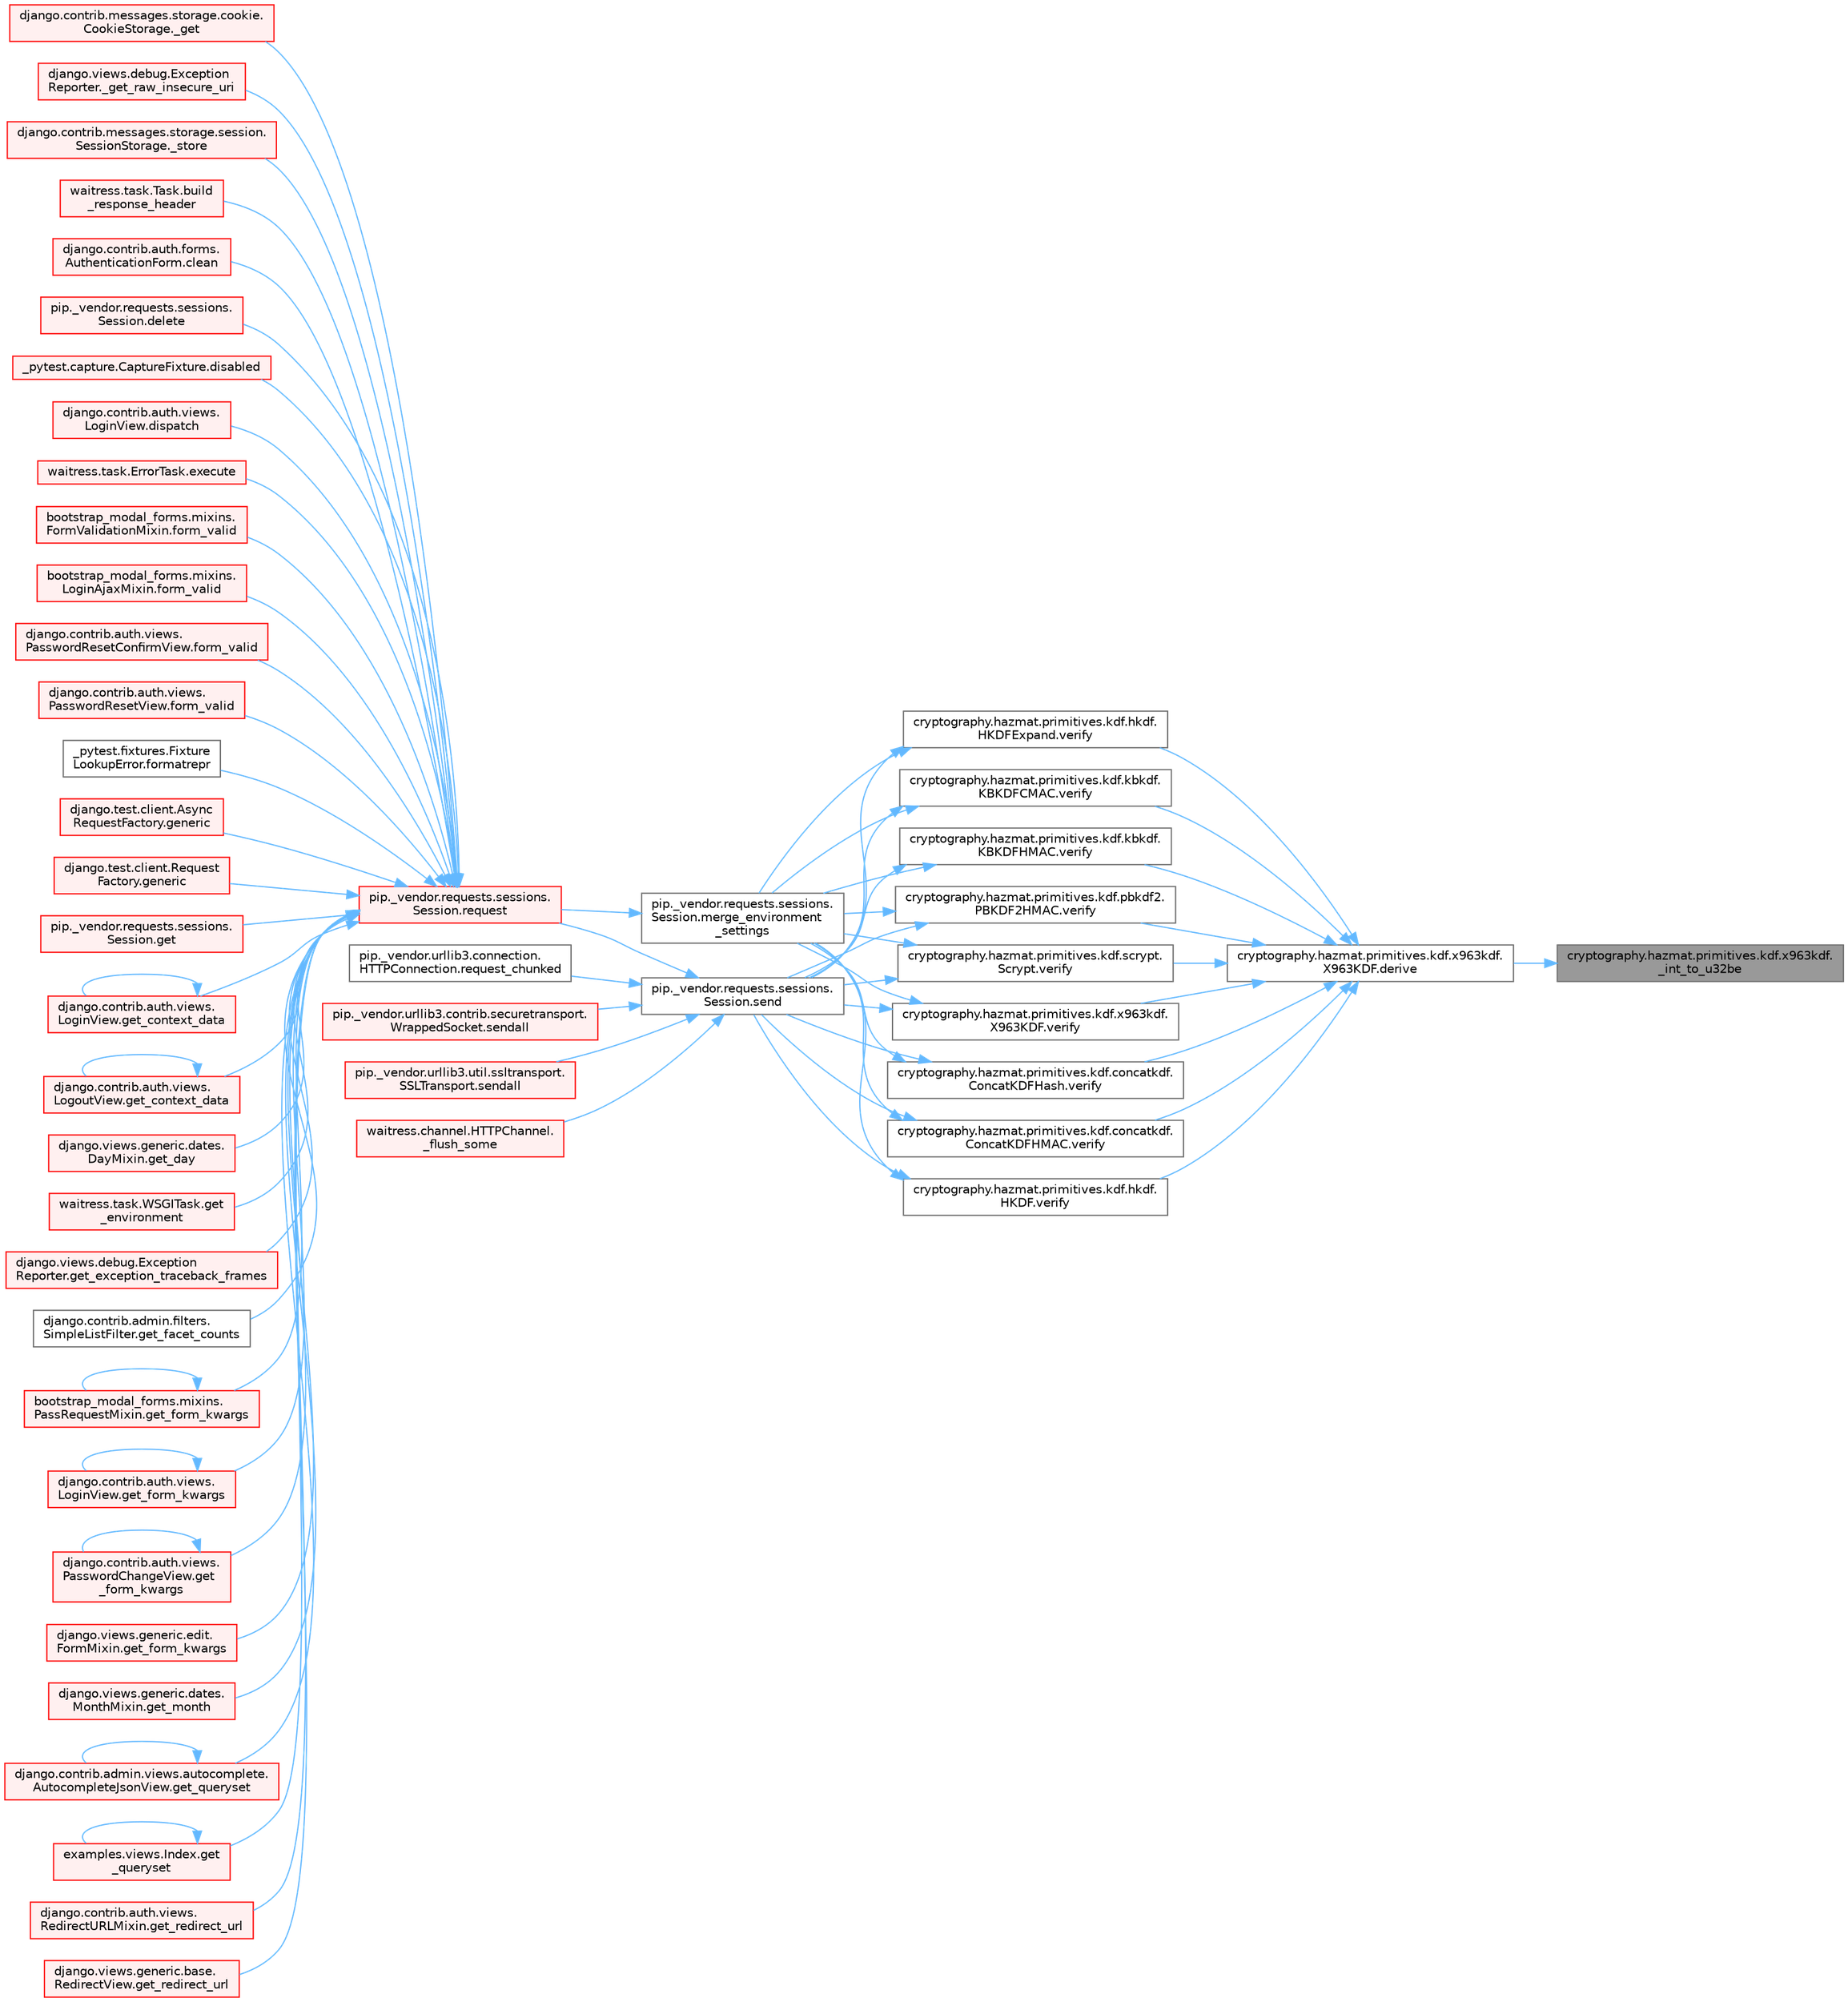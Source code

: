 digraph "cryptography.hazmat.primitives.kdf.x963kdf._int_to_u32be"
{
 // LATEX_PDF_SIZE
  bgcolor="transparent";
  edge [fontname=Helvetica,fontsize=10,labelfontname=Helvetica,labelfontsize=10];
  node [fontname=Helvetica,fontsize=10,shape=box,height=0.2,width=0.4];
  rankdir="RL";
  Node1 [id="Node000001",label="cryptography.hazmat.primitives.kdf.x963kdf.\l_int_to_u32be",height=0.2,width=0.4,color="gray40", fillcolor="grey60", style="filled", fontcolor="black",tooltip=" "];
  Node1 -> Node2 [id="edge1_Node000001_Node000002",dir="back",color="steelblue1",style="solid",tooltip=" "];
  Node2 [id="Node000002",label="cryptography.hazmat.primitives.kdf.x963kdf.\lX963KDF.derive",height=0.2,width=0.4,color="grey40", fillcolor="white", style="filled",URL="$classcryptography_1_1hazmat_1_1primitives_1_1kdf_1_1x963kdf_1_1_x963_k_d_f.html#a92818b511af85ebc1c347a4a4fa2b3ed",tooltip=" "];
  Node2 -> Node3 [id="edge2_Node000002_Node000003",dir="back",color="steelblue1",style="solid",tooltip=" "];
  Node3 [id="Node000003",label="cryptography.hazmat.primitives.kdf.concatkdf.\lConcatKDFHash.verify",height=0.2,width=0.4,color="grey40", fillcolor="white", style="filled",URL="$classcryptography_1_1hazmat_1_1primitives_1_1kdf_1_1concatkdf_1_1_concat_k_d_f_hash.html#a872e664133e0cc33672c6fa5929f0bf8",tooltip=" "];
  Node3 -> Node4 [id="edge3_Node000003_Node000004",dir="back",color="steelblue1",style="solid",tooltip=" "];
  Node4 [id="Node000004",label="pip._vendor.requests.sessions.\lSession.merge_environment\l_settings",height=0.2,width=0.4,color="grey40", fillcolor="white", style="filled",URL="$classpip_1_1__vendor_1_1requests_1_1sessions_1_1_session.html#a1bbc07ae0fd8434a0ae651e3eb482be0",tooltip=" "];
  Node4 -> Node5 [id="edge4_Node000004_Node000005",dir="back",color="steelblue1",style="solid",tooltip=" "];
  Node5 [id="Node000005",label="pip._vendor.requests.sessions.\lSession.request",height=0.2,width=0.4,color="red", fillcolor="#FFF0F0", style="filled",URL="$classpip_1_1__vendor_1_1requests_1_1sessions_1_1_session.html#a3dddfa16e93faa1a1a553936d913482b",tooltip=" "];
  Node5 -> Node6 [id="edge5_Node000005_Node000006",dir="back",color="steelblue1",style="solid",tooltip=" "];
  Node6 [id="Node000006",label="django.contrib.messages.storage.cookie.\lCookieStorage._get",height=0.2,width=0.4,color="red", fillcolor="#FFF0F0", style="filled",URL="$classdjango_1_1contrib_1_1messages_1_1storage_1_1cookie_1_1_cookie_storage.html#a39d084f6072109675c9ef06c047174e8",tooltip=" "];
  Node5 -> Node126 [id="edge6_Node000005_Node000126",dir="back",color="steelblue1",style="solid",tooltip=" "];
  Node126 [id="Node000126",label="django.views.debug.Exception\lReporter._get_raw_insecure_uri",height=0.2,width=0.4,color="red", fillcolor="#FFF0F0", style="filled",URL="$classdjango_1_1views_1_1debug_1_1_exception_reporter.html#a7a7120cc6b92c3e1a0b855e351c30f42",tooltip=" "];
  Node5 -> Node130 [id="edge7_Node000005_Node000130",dir="back",color="steelblue1",style="solid",tooltip=" "];
  Node130 [id="Node000130",label="django.contrib.messages.storage.session.\lSessionStorage._store",height=0.2,width=0.4,color="red", fillcolor="#FFF0F0", style="filled",URL="$classdjango_1_1contrib_1_1messages_1_1storage_1_1session_1_1_session_storage.html#a371ed03facbc7ae28602ede4c99950d0",tooltip=" "];
  Node5 -> Node2449 [id="edge8_Node000005_Node002449",dir="back",color="steelblue1",style="solid",tooltip=" "];
  Node2449 [id="Node002449",label="waitress.task.Task.build\l_response_header",height=0.2,width=0.4,color="red", fillcolor="#FFF0F0", style="filled",URL="$classwaitress_1_1task_1_1_task.html#a4f20433be6bea4c797bfeb62408b997e",tooltip=" "];
  Node5 -> Node3062 [id="edge9_Node000005_Node003062",dir="back",color="steelblue1",style="solid",tooltip=" "];
  Node3062 [id="Node003062",label="django.contrib.auth.forms.\lAuthenticationForm.clean",height=0.2,width=0.4,color="red", fillcolor="#FFF0F0", style="filled",URL="$classdjango_1_1contrib_1_1auth_1_1forms_1_1_authentication_form.html#a92d28be6696caa8d1b7068eefe81793a",tooltip=" "];
  Node5 -> Node3063 [id="edge10_Node000005_Node003063",dir="back",color="steelblue1",style="solid",tooltip=" "];
  Node3063 [id="Node003063",label="pip._vendor.requests.sessions.\lSession.delete",height=0.2,width=0.4,color="red", fillcolor="#FFF0F0", style="filled",URL="$classpip_1_1__vendor_1_1requests_1_1sessions_1_1_session.html#abb6cd6b39dde48648dc875227e2e258e",tooltip=" "];
  Node5 -> Node3064 [id="edge11_Node000005_Node003064",dir="back",color="steelblue1",style="solid",tooltip=" "];
  Node3064 [id="Node003064",label="_pytest.capture.CaptureFixture.disabled",height=0.2,width=0.4,color="red", fillcolor="#FFF0F0", style="filled",URL="$class__pytest_1_1capture_1_1_capture_fixture.html#a3dda4f7495bd8fb93f4bd7dad2855d7f",tooltip=" "];
  Node5 -> Node2215 [id="edge12_Node000005_Node002215",dir="back",color="steelblue1",style="solid",tooltip=" "];
  Node2215 [id="Node002215",label="django.contrib.auth.views.\lLoginView.dispatch",height=0.2,width=0.4,color="red", fillcolor="#FFF0F0", style="filled",URL="$classdjango_1_1contrib_1_1auth_1_1views_1_1_login_view.html#a69a0b11a6598453586c755b32dfc02c3",tooltip=" "];
  Node5 -> Node3069 [id="edge13_Node000005_Node003069",dir="back",color="steelblue1",style="solid",tooltip=" "];
  Node3069 [id="Node003069",label="waitress.task.ErrorTask.execute",height=0.2,width=0.4,color="red", fillcolor="#FFF0F0", style="filled",URL="$classwaitress_1_1task_1_1_error_task.html#ad5c6d14c13ba3d33e82b1b138e634bb0",tooltip=" "];
  Node5 -> Node3070 [id="edge14_Node000005_Node003070",dir="back",color="steelblue1",style="solid",tooltip=" "];
  Node3070 [id="Node003070",label="bootstrap_modal_forms.mixins.\lFormValidationMixin.form_valid",height=0.2,width=0.4,color="red", fillcolor="#FFF0F0", style="filled",URL="$classbootstrap__modal__forms_1_1mixins_1_1_form_validation_mixin.html#a415bfd631a922d1368281b015e04ba4c",tooltip=" "];
  Node5 -> Node3071 [id="edge15_Node000005_Node003071",dir="back",color="steelblue1",style="solid",tooltip=" "];
  Node3071 [id="Node003071",label="bootstrap_modal_forms.mixins.\lLoginAjaxMixin.form_valid",height=0.2,width=0.4,color="red", fillcolor="#FFF0F0", style="filled",URL="$classbootstrap__modal__forms_1_1mixins_1_1_login_ajax_mixin.html#a1cba170b69b7fd25ca43d399c808725e",tooltip=" "];
  Node5 -> Node3072 [id="edge16_Node000005_Node003072",dir="back",color="steelblue1",style="solid",tooltip=" "];
  Node3072 [id="Node003072",label="django.contrib.auth.views.\lPasswordResetConfirmView.form_valid",height=0.2,width=0.4,color="red", fillcolor="#FFF0F0", style="filled",URL="$classdjango_1_1contrib_1_1auth_1_1views_1_1_password_reset_confirm_view.html#a6da228b477be1871236a83c005301b3c",tooltip=" "];
  Node5 -> Node3073 [id="edge17_Node000005_Node003073",dir="back",color="steelblue1",style="solid",tooltip=" "];
  Node3073 [id="Node003073",label="django.contrib.auth.views.\lPasswordResetView.form_valid",height=0.2,width=0.4,color="red", fillcolor="#FFF0F0", style="filled",URL="$classdjango_1_1contrib_1_1auth_1_1views_1_1_password_reset_view.html#a1beeb7e6b51b528c0c10b3a74c0d51e3",tooltip=" "];
  Node5 -> Node3074 [id="edge18_Node000005_Node003074",dir="back",color="steelblue1",style="solid",tooltip=" "];
  Node3074 [id="Node003074",label="_pytest.fixtures.Fixture\lLookupError.formatrepr",height=0.2,width=0.4,color="grey40", fillcolor="white", style="filled",URL="$class__pytest_1_1fixtures_1_1_fixture_lookup_error.html#a22b5af6283420cffbeff550a445d243a",tooltip=" "];
  Node5 -> Node3075 [id="edge19_Node000005_Node003075",dir="back",color="steelblue1",style="solid",tooltip=" "];
  Node3075 [id="Node003075",label="django.test.client.Async\lRequestFactory.generic",height=0.2,width=0.4,color="red", fillcolor="#FFF0F0", style="filled",URL="$classdjango_1_1test_1_1client_1_1_async_request_factory.html#a470d6888694e77c09bd7d8bf6d588233",tooltip=" "];
  Node5 -> Node3088 [id="edge20_Node000005_Node003088",dir="back",color="steelblue1",style="solid",tooltip=" "];
  Node3088 [id="Node003088",label="django.test.client.Request\lFactory.generic",height=0.2,width=0.4,color="red", fillcolor="#FFF0F0", style="filled",URL="$classdjango_1_1test_1_1client_1_1_request_factory.html#a24740fe264de91d8c4c1205c9172206d",tooltip=" "];
  Node5 -> Node3089 [id="edge21_Node000005_Node003089",dir="back",color="steelblue1",style="solid",tooltip=" "];
  Node3089 [id="Node003089",label="pip._vendor.requests.sessions.\lSession.get",height=0.2,width=0.4,color="red", fillcolor="#FFF0F0", style="filled",URL="$classpip_1_1__vendor_1_1requests_1_1sessions_1_1_session.html#ad86dcc9de47cd87bf70ecf0f2c537e53",tooltip=" "];
  Node5 -> Node3090 [id="edge22_Node000005_Node003090",dir="back",color="steelblue1",style="solid",tooltip=" "];
  Node3090 [id="Node003090",label="django.contrib.auth.views.\lLoginView.get_context_data",height=0.2,width=0.4,color="red", fillcolor="#FFF0F0", style="filled",URL="$classdjango_1_1contrib_1_1auth_1_1views_1_1_login_view.html#a5acd74035066c40850101f1d9643e328",tooltip=" "];
  Node3090 -> Node3090 [id="edge23_Node003090_Node003090",dir="back",color="steelblue1",style="solid",tooltip=" "];
  Node5 -> Node3091 [id="edge24_Node000005_Node003091",dir="back",color="steelblue1",style="solid",tooltip=" "];
  Node3091 [id="Node003091",label="django.contrib.auth.views.\lLogoutView.get_context_data",height=0.2,width=0.4,color="red", fillcolor="#FFF0F0", style="filled",URL="$classdjango_1_1contrib_1_1auth_1_1views_1_1_logout_view.html#afab0ac15cb452acb486a3f7b9747e43b",tooltip=" "];
  Node3091 -> Node3091 [id="edge25_Node003091_Node003091",dir="back",color="steelblue1",style="solid",tooltip=" "];
  Node5 -> Node3092 [id="edge26_Node000005_Node003092",dir="back",color="steelblue1",style="solid",tooltip=" "];
  Node3092 [id="Node003092",label="django.views.generic.dates.\lDayMixin.get_day",height=0.2,width=0.4,color="red", fillcolor="#FFF0F0", style="filled",URL="$classdjango_1_1views_1_1generic_1_1dates_1_1_day_mixin.html#a410db285b705518118df478a63fc572a",tooltip=" "];
  Node5 -> Node3093 [id="edge27_Node000005_Node003093",dir="back",color="steelblue1",style="solid",tooltip=" "];
  Node3093 [id="Node003093",label="waitress.task.WSGITask.get\l_environment",height=0.2,width=0.4,color="red", fillcolor="#FFF0F0", style="filled",URL="$classwaitress_1_1task_1_1_w_s_g_i_task.html#a9a1b4b87c8f7bee8209018ee7c743c26",tooltip=" "];
  Node5 -> Node2607 [id="edge28_Node000005_Node002607",dir="back",color="steelblue1",style="solid",tooltip=" "];
  Node2607 [id="Node002607",label="django.views.debug.Exception\lReporter.get_exception_traceback_frames",height=0.2,width=0.4,color="red", fillcolor="#FFF0F0", style="filled",URL="$classdjango_1_1views_1_1debug_1_1_exception_reporter.html#a326b08b3941038a5504f8e0a846bae68",tooltip=" "];
  Node5 -> Node3095 [id="edge29_Node000005_Node003095",dir="back",color="steelblue1",style="solid",tooltip=" "];
  Node3095 [id="Node003095",label="django.contrib.admin.filters.\lSimpleListFilter.get_facet_counts",height=0.2,width=0.4,color="grey40", fillcolor="white", style="filled",URL="$classdjango_1_1contrib_1_1admin_1_1filters_1_1_simple_list_filter.html#a97fd984f5668670f0887f81c30f9fda7",tooltip=" "];
  Node5 -> Node3096 [id="edge30_Node000005_Node003096",dir="back",color="steelblue1",style="solid",tooltip=" "];
  Node3096 [id="Node003096",label="bootstrap_modal_forms.mixins.\lPassRequestMixin.get_form_kwargs",height=0.2,width=0.4,color="red", fillcolor="#FFF0F0", style="filled",URL="$classbootstrap__modal__forms_1_1mixins_1_1_pass_request_mixin.html#ad4ae849823f332bb1016a8508cb34ee3",tooltip=" "];
  Node3096 -> Node3096 [id="edge31_Node003096_Node003096",dir="back",color="steelblue1",style="solid",tooltip=" "];
  Node5 -> Node3097 [id="edge32_Node000005_Node003097",dir="back",color="steelblue1",style="solid",tooltip=" "];
  Node3097 [id="Node003097",label="django.contrib.auth.views.\lLoginView.get_form_kwargs",height=0.2,width=0.4,color="red", fillcolor="#FFF0F0", style="filled",URL="$classdjango_1_1contrib_1_1auth_1_1views_1_1_login_view.html#a2eba98b8c16c8a98348679ea2c921d25",tooltip=" "];
  Node3097 -> Node3097 [id="edge33_Node003097_Node003097",dir="back",color="steelblue1",style="solid",tooltip=" "];
  Node5 -> Node3098 [id="edge34_Node000005_Node003098",dir="back",color="steelblue1",style="solid",tooltip=" "];
  Node3098 [id="Node003098",label="django.contrib.auth.views.\lPasswordChangeView.get\l_form_kwargs",height=0.2,width=0.4,color="red", fillcolor="#FFF0F0", style="filled",URL="$classdjango_1_1contrib_1_1auth_1_1views_1_1_password_change_view.html#a553cf3e37e5a2c05db774e580cbcc038",tooltip=" "];
  Node3098 -> Node3098 [id="edge35_Node003098_Node003098",dir="back",color="steelblue1",style="solid",tooltip=" "];
  Node5 -> Node1854 [id="edge36_Node000005_Node001854",dir="back",color="steelblue1",style="solid",tooltip=" "];
  Node1854 [id="Node001854",label="django.views.generic.edit.\lFormMixin.get_form_kwargs",height=0.2,width=0.4,color="red", fillcolor="#FFF0F0", style="filled",URL="$classdjango_1_1views_1_1generic_1_1edit_1_1_form_mixin.html#a7e8c141b6c4efa8727e7f06322969249",tooltip=" "];
  Node5 -> Node3099 [id="edge37_Node000005_Node003099",dir="back",color="steelblue1",style="solid",tooltip=" "];
  Node3099 [id="Node003099",label="django.views.generic.dates.\lMonthMixin.get_month",height=0.2,width=0.4,color="red", fillcolor="#FFF0F0", style="filled",URL="$classdjango_1_1views_1_1generic_1_1dates_1_1_month_mixin.html#add54a3d80358c6e643ac264d97d4f2a7",tooltip=" "];
  Node5 -> Node3100 [id="edge38_Node000005_Node003100",dir="back",color="steelblue1",style="solid",tooltip=" "];
  Node3100 [id="Node003100",label="django.contrib.admin.views.autocomplete.\lAutocompleteJsonView.get_queryset",height=0.2,width=0.4,color="red", fillcolor="#FFF0F0", style="filled",URL="$classdjango_1_1contrib_1_1admin_1_1views_1_1autocomplete_1_1_autocomplete_json_view.html#a6eb5abbd3b2e8b252a4ce9ca2680f3d3",tooltip=" "];
  Node3100 -> Node3100 [id="edge39_Node003100_Node003100",dir="back",color="steelblue1",style="solid",tooltip=" "];
  Node5 -> Node3101 [id="edge40_Node000005_Node003101",dir="back",color="steelblue1",style="solid",tooltip=" "];
  Node3101 [id="Node003101",label="examples.views.Index.get\l_queryset",height=0.2,width=0.4,color="red", fillcolor="#FFF0F0", style="filled",URL="$classexamples_1_1views_1_1_index.html#a288026bb9059b37dca786922296dfcd3",tooltip=" "];
  Node3101 -> Node3101 [id="edge41_Node003101_Node003101",dir="back",color="steelblue1",style="solid",tooltip=" "];
  Node5 -> Node3102 [id="edge42_Node000005_Node003102",dir="back",color="steelblue1",style="solid",tooltip=" "];
  Node3102 [id="Node003102",label="django.contrib.auth.views.\lRedirectURLMixin.get_redirect_url",height=0.2,width=0.4,color="red", fillcolor="#FFF0F0", style="filled",URL="$classdjango_1_1contrib_1_1auth_1_1views_1_1_redirect_u_r_l_mixin.html#a5598a164f9f21e7329630fad5e5c4c77",tooltip=" "];
  Node5 -> Node2212 [id="edge43_Node000005_Node002212",dir="back",color="steelblue1",style="solid",tooltip=" "];
  Node2212 [id="Node002212",label="django.views.generic.base.\lRedirectView.get_redirect_url",height=0.2,width=0.4,color="red", fillcolor="#FFF0F0", style="filled",URL="$classdjango_1_1views_1_1generic_1_1base_1_1_redirect_view.html#a04d6cdb2db124920ca88c0c2bed8b1af",tooltip=" "];
  Node3 -> Node1767 [id="edge44_Node000003_Node001767",dir="back",color="steelblue1",style="solid",tooltip=" "];
  Node1767 [id="Node001767",label="pip._vendor.requests.sessions.\lSession.send",height=0.2,width=0.4,color="grey40", fillcolor="white", style="filled",URL="$classpip_1_1__vendor_1_1requests_1_1sessions_1_1_session.html#ac53877008b8d3c6901be36033885124c",tooltip=" "];
  Node1767 -> Node93 [id="edge45_Node001767_Node000093",dir="back",color="steelblue1",style="solid",tooltip=" "];
  Node93 [id="Node000093",label="waitress.channel.HTTPChannel.\l_flush_some",height=0.2,width=0.4,color="red", fillcolor="#FFF0F0", style="filled",URL="$classwaitress_1_1channel_1_1_h_t_t_p_channel.html#af4abc69cb0ebdecacfe3e79bda37a43f",tooltip=" "];
  Node1767 -> Node5 [id="edge46_Node001767_Node000005",dir="back",color="steelblue1",style="solid",tooltip=" "];
  Node1767 -> Node100 [id="edge47_Node001767_Node000100",dir="back",color="steelblue1",style="solid",tooltip=" "];
  Node100 [id="Node000100",label="pip._vendor.urllib3.connection.\lHTTPConnection.request_chunked",height=0.2,width=0.4,color="grey40", fillcolor="white", style="filled",URL="$classpip_1_1__vendor_1_1urllib3_1_1connection_1_1_h_t_t_p_connection.html#a9af6f422554c315fcde06d65e97becfc",tooltip=" "];
  Node1767 -> Node101 [id="edge48_Node001767_Node000101",dir="back",color="steelblue1",style="solid",tooltip=" "];
  Node101 [id="Node000101",label="pip._vendor.urllib3.contrib.securetransport.\lWrappedSocket.sendall",height=0.2,width=0.4,color="red", fillcolor="#FFF0F0", style="filled",URL="$classpip_1_1__vendor_1_1urllib3_1_1contrib_1_1securetransport_1_1_wrapped_socket.html#a67b9b212d8bdb9f37e14c33d3c28ce8e",tooltip=" "];
  Node1767 -> Node102 [id="edge49_Node001767_Node000102",dir="back",color="steelblue1",style="solid",tooltip=" "];
  Node102 [id="Node000102",label="pip._vendor.urllib3.util.ssltransport.\lSSLTransport.sendall",height=0.2,width=0.4,color="red", fillcolor="#FFF0F0", style="filled",URL="$classpip_1_1__vendor_1_1urllib3_1_1util_1_1ssltransport_1_1_s_s_l_transport.html#a6127132ecea729b7d77e99c6c6eac732",tooltip=" "];
  Node2 -> Node3170 [id="edge50_Node000002_Node003170",dir="back",color="steelblue1",style="solid",tooltip=" "];
  Node3170 [id="Node003170",label="cryptography.hazmat.primitives.kdf.concatkdf.\lConcatKDFHMAC.verify",height=0.2,width=0.4,color="grey40", fillcolor="white", style="filled",URL="$classcryptography_1_1hazmat_1_1primitives_1_1kdf_1_1concatkdf_1_1_concat_k_d_f_h_m_a_c.html#aa6a81903e1b96874301933bc996c78bd",tooltip=" "];
  Node3170 -> Node4 [id="edge51_Node003170_Node000004",dir="back",color="steelblue1",style="solid",tooltip=" "];
  Node3170 -> Node1767 [id="edge52_Node003170_Node001767",dir="back",color="steelblue1",style="solid",tooltip=" "];
  Node2 -> Node3171 [id="edge53_Node000002_Node003171",dir="back",color="steelblue1",style="solid",tooltip=" "];
  Node3171 [id="Node003171",label="cryptography.hazmat.primitives.kdf.hkdf.\lHKDF.verify",height=0.2,width=0.4,color="grey40", fillcolor="white", style="filled",URL="$classcryptography_1_1hazmat_1_1primitives_1_1kdf_1_1hkdf_1_1_h_k_d_f.html#a7ac8bf663d79e3c30b68d44331902304",tooltip=" "];
  Node3171 -> Node4 [id="edge54_Node003171_Node000004",dir="back",color="steelblue1",style="solid",tooltip=" "];
  Node3171 -> Node1767 [id="edge55_Node003171_Node001767",dir="back",color="steelblue1",style="solid",tooltip=" "];
  Node2 -> Node3172 [id="edge56_Node000002_Node003172",dir="back",color="steelblue1",style="solid",tooltip=" "];
  Node3172 [id="Node003172",label="cryptography.hazmat.primitives.kdf.hkdf.\lHKDFExpand.verify",height=0.2,width=0.4,color="grey40", fillcolor="white", style="filled",URL="$classcryptography_1_1hazmat_1_1primitives_1_1kdf_1_1hkdf_1_1_h_k_d_f_expand.html#a74f916e6649372a432769965a7e01fea",tooltip=" "];
  Node3172 -> Node4 [id="edge57_Node003172_Node000004",dir="back",color="steelblue1",style="solid",tooltip=" "];
  Node3172 -> Node1767 [id="edge58_Node003172_Node001767",dir="back",color="steelblue1",style="solid",tooltip=" "];
  Node2 -> Node3173 [id="edge59_Node000002_Node003173",dir="back",color="steelblue1",style="solid",tooltip=" "];
  Node3173 [id="Node003173",label="cryptography.hazmat.primitives.kdf.kbkdf.\lKBKDFCMAC.verify",height=0.2,width=0.4,color="grey40", fillcolor="white", style="filled",URL="$classcryptography_1_1hazmat_1_1primitives_1_1kdf_1_1kbkdf_1_1_k_b_k_d_f_c_m_a_c.html#ab97e9dff30b4fe2752f1457c582fb0e3",tooltip=" "];
  Node3173 -> Node4 [id="edge60_Node003173_Node000004",dir="back",color="steelblue1",style="solid",tooltip=" "];
  Node3173 -> Node1767 [id="edge61_Node003173_Node001767",dir="back",color="steelblue1",style="solid",tooltip=" "];
  Node2 -> Node3174 [id="edge62_Node000002_Node003174",dir="back",color="steelblue1",style="solid",tooltip=" "];
  Node3174 [id="Node003174",label="cryptography.hazmat.primitives.kdf.kbkdf.\lKBKDFHMAC.verify",height=0.2,width=0.4,color="grey40", fillcolor="white", style="filled",URL="$classcryptography_1_1hazmat_1_1primitives_1_1kdf_1_1kbkdf_1_1_k_b_k_d_f_h_m_a_c.html#a34c59907c93650471d5ef56197cc0522",tooltip=" "];
  Node3174 -> Node4 [id="edge63_Node003174_Node000004",dir="back",color="steelblue1",style="solid",tooltip=" "];
  Node3174 -> Node1767 [id="edge64_Node003174_Node001767",dir="back",color="steelblue1",style="solid",tooltip=" "];
  Node2 -> Node3175 [id="edge65_Node000002_Node003175",dir="back",color="steelblue1",style="solid",tooltip=" "];
  Node3175 [id="Node003175",label="cryptography.hazmat.primitives.kdf.pbkdf2.\lPBKDF2HMAC.verify",height=0.2,width=0.4,color="grey40", fillcolor="white", style="filled",URL="$classcryptography_1_1hazmat_1_1primitives_1_1kdf_1_1pbkdf2_1_1_p_b_k_d_f2_h_m_a_c.html#a26ff66523aee7cc3fca19575bd6e7d8d",tooltip=" "];
  Node3175 -> Node4 [id="edge66_Node003175_Node000004",dir="back",color="steelblue1",style="solid",tooltip=" "];
  Node3175 -> Node1767 [id="edge67_Node003175_Node001767",dir="back",color="steelblue1",style="solid",tooltip=" "];
  Node2 -> Node3176 [id="edge68_Node000002_Node003176",dir="back",color="steelblue1",style="solid",tooltip=" "];
  Node3176 [id="Node003176",label="cryptography.hazmat.primitives.kdf.scrypt.\lScrypt.verify",height=0.2,width=0.4,color="grey40", fillcolor="white", style="filled",URL="$classcryptography_1_1hazmat_1_1primitives_1_1kdf_1_1scrypt_1_1_scrypt.html#ae148c4ac37fb38bf45f8c62fde18a9f7",tooltip=" "];
  Node3176 -> Node4 [id="edge69_Node003176_Node000004",dir="back",color="steelblue1",style="solid",tooltip=" "];
  Node3176 -> Node1767 [id="edge70_Node003176_Node001767",dir="back",color="steelblue1",style="solid",tooltip=" "];
  Node2 -> Node3177 [id="edge71_Node000002_Node003177",dir="back",color="steelblue1",style="solid",tooltip=" "];
  Node3177 [id="Node003177",label="cryptography.hazmat.primitives.kdf.x963kdf.\lX963KDF.verify",height=0.2,width=0.4,color="grey40", fillcolor="white", style="filled",URL="$classcryptography_1_1hazmat_1_1primitives_1_1kdf_1_1x963kdf_1_1_x963_k_d_f.html#a8b414f7fece75f6a933b19e9240d695d",tooltip=" "];
  Node3177 -> Node4 [id="edge72_Node003177_Node000004",dir="back",color="steelblue1",style="solid",tooltip=" "];
  Node3177 -> Node1767 [id="edge73_Node003177_Node001767",dir="back",color="steelblue1",style="solid",tooltip=" "];
}
